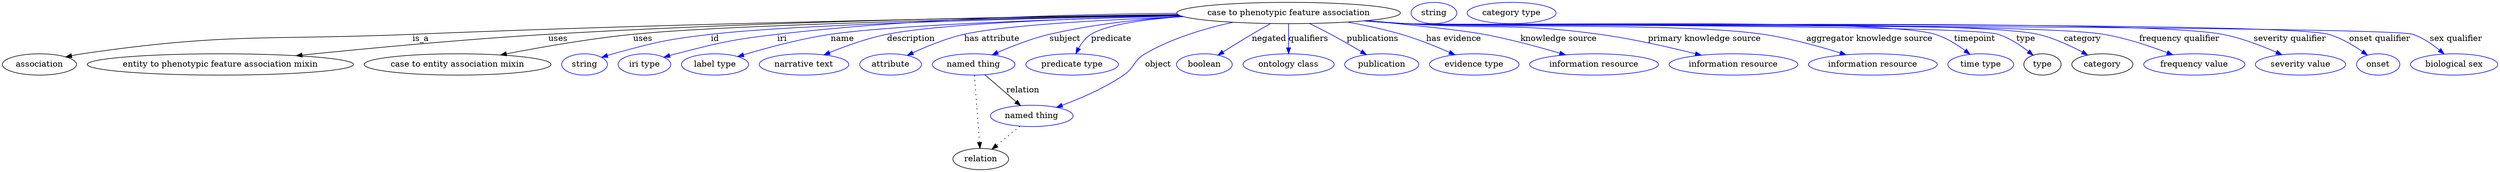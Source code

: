 digraph {
	graph [bb="0,0,4202.8,283"];
	node [label="\N"];
	"case to phenotypic feature association"	[height=0.5,
		label="case to phenotypic feature association",
		pos="2166.4,265",
		width=5.2356];
	association	[height=0.5,
		pos="62.394,178",
		width=1.7332];
	"case to phenotypic feature association" -> association	[label=is_a,
		lp="705.39,221.5",
		pos="e,106.72,190.73 1980.9,261.71 1701.3,257.77 1155.1,248.23 691.39,229 443.62,218.72 379.76,231.96 134.39,196 128.61,195.15 122.62,\
194.07 116.66,192.86"];
	"entity to phenotypic feature association mixin"	[height=0.5,
		pos="367.39,178",
		width=6.2286];
	"case to phenotypic feature association" -> "entity to phenotypic feature association mixin"	[label=uses,
		lp="936.89,221.5",
		pos="e,495.17,192.82 1979.7,262.37 1735.9,259.41 1295.9,251.23 920.39,229 778.64,220.61 616.93,205.32 505.15,193.85"];
	"case to entity association mixin"	[height=0.5,
		pos="767.39,178",
		width=4.3691];
	"case to phenotypic feature association" -> "case to entity association mixin"	[label=uses,
		lp="1079.9,221.5",
		pos="e,839.71,194.04 1982,261.18 1715.5,256.58 1235.9,246.22 1063.4,229 990.72,221.74 908.91,207.45 849.74,195.99"];
	id	[color=blue,
		height=0.5,
		label=string,
		pos="981.39,178",
		width=1.0652];
	"case to phenotypic feature association" -> id	[color=blue,
		label=id,
		lp="1201.4,221.5",
		pos="e,1010.4,190.01 1982.7,260.92 1744.3,256.31 1341.7,246.26 1194.4,229 1120.1,220.29 1101.5,215.87 1029.4,196 1026.3,195.14 1023.1,\
194.18 1019.9,193.17",
		style=solid];
	iri	[color=blue,
		height=0.5,
		label="iri type",
		pos="1082.4,178",
		width=1.2277];
	"case to phenotypic feature association" -> iri	[color=blue,
		label=iri,
		lp="1314.4,221.5",
		pos="e,1115.3,190.23 1977.9,264.44 1803.2,262.92 1536.5,255.73 1306.4,229 1229.5,220.07 1210.4,215.19 1135.4,196 1132,195.14 1128.5,194.18 \
1125.1,193.17",
		style=solid];
	name	[color=blue,
		height=0.5,
		label="label type",
		pos="1201.4,178",
		width=1.5707];
	"case to phenotypic feature association" -> name	[color=blue,
		label=name,
		lp="1416.4,221.5",
		pos="e,1239.8,191.34 1985.1,260.04 1793.9,255.11 1505.6,245.27 1396.4,229 1345.5,221.42 1288.7,206.03 1249.6,194.31",
		style=solid];
	description	[color=blue,
		height=0.5,
		label="narrative text",
		pos="1351.4,178",
		width=2.0943];
	"case to phenotypic feature association" -> description	[color=blue,
		label=description,
		lp="1530.9,221.5",
		pos="e,1384.9,194.19 1983.5,260.55 1816.1,256.29 1581.1,247.25 1490.4,229 1457.3,222.33 1421.4,209.28 1394.4,198.18",
		style=solid];
	"has attribute"	[color=blue,
		height=0.5,
		label=attribute,
		pos="1496.4,178",
		width=1.4443];
	"case to phenotypic feature association" -> "has attribute"	[color=blue,
		label="has attribute",
		lp="1667.4,221.5",
		pos="e,1524.6,193.41 1989.4,258.74 1857.2,253.66 1688.2,244.43 1620.4,229 1590.2,222.14 1557.9,208.86 1533.8,197.72",
		style=solid];
	subject	[color=blue,
		height=0.5,
		label="named thing",
		pos="1636.4,178",
		width=1.9318];
	"case to phenotypic feature association" -> subject	[color=blue,
		label=subject,
		lp="1790.4,221.5",
		pos="e,1667.7,194.13 1987.1,259.34 1916.9,254.68 1836.2,245.78 1764.4,229 1734.2,221.95 1701.8,209.2 1677.1,198.34",
		style=solid];
	predicate	[color=blue,
		height=0.5,
		label="predicate type",
		pos="1802.4,178",
		width=2.1665];
	"case to phenotypic feature association" -> predicate	[color=blue,
		label=predicate,
		lp="1868.4,221.5",
		pos="e,1808.8,196.31 1988.5,258.92 1924.3,254.24 1861,245.45 1834.4,229 1825.4,223.45 1818.5,214.34 1813.4,205.41",
		style=solid];
	object	[color=blue,
		height=0.5,
		label="named thing",
		pos="1734.4,91",
		width=1.9318];
	"case to phenotypic feature association" -> object	[color=blue,
		label=object,
		lp="1947.4,178",
		pos="e,1776,105.47 2073.3,249.28 2026.6,239.11 1970.6,222.49 1925.4,196 1905.9,184.56 1908.1,172.77 1889.4,160 1857.3,138.07 1817,120.64 \
1785.5,108.92",
		style=solid];
	negated	[color=blue,
		height=0.5,
		label=boolean,
		pos="2025.4,178",
		width=1.2999];
	"case to phenotypic feature association" -> negated	[color=blue,
		label=negated,
		lp="2133.4,221.5",
		pos="e,2048.4,193.97 2135.9,247.21 2125.8,241.54 2114.6,235.09 2104.4,229 2088.6,219.55 2071.3,208.65 2056.9,199.45",
		style=solid];
	qualifiers	[color=blue,
		height=0.5,
		label="ontology class",
		pos="2166.4,178",
		width=2.1304];
	"case to phenotypic feature association" -> qualifiers	[color=blue,
		label=qualifiers,
		lp="2199.9,221.5",
		pos="e,2166.4,196.18 2166.4,246.8 2166.4,235.16 2166.4,219.55 2166.4,206.24",
		style=solid];
	publications	[color=blue,
		height=0.5,
		label=publication,
		pos="2323.4,178",
		width=1.7332];
	"case to phenotypic feature association" -> publications	[color=blue,
		label=publications,
		lp="2308.4,221.5",
		pos="e,2297.7,194.57 2201.7,247.2 2213.1,241.58 2225.9,235.17 2237.4,229 2254.6,219.79 2273.3,208.98 2288.9,199.78",
		style=solid];
	"has evidence"	[color=blue,
		height=0.5,
		label="evidence type",
		pos="2479.4,178",
		width=2.0943];
	"case to phenotypic feature association" -> "has evidence"	[color=blue,
		label="has evidence",
		lp="2444.9,221.5",
		pos="e,2446.9,194.34 2265.9,249.61 2295.3,244.3 2327.4,237.46 2356.4,229 2384.1,220.91 2414.1,208.77 2437.6,198.47",
		style=solid];
	"knowledge source"	[color=blue,
		height=0.5,
		label="information resource",
		pos="2681.4,178",
		width=3.015];
	"case to phenotypic feature association" -> "knowledge source"	[color=blue,
		label="knowledge source",
		lp="2621.9,221.5",
		pos="e,2633.3,194.15 2298.2,252.09 2372.8,244.93 2458.3,235.91 2495.4,229 2538.8,220.91 2586.9,207.85 2623.4,197.12",
		style=solid];
	"primary knowledge source"	[color=blue,
		height=0.5,
		label="information resource",
		pos="2916.4,178",
		width=3.015];
	"case to phenotypic feature association" -> "primary knowledge source"	[color=blue,
		label="primary knowledge source",
		lp="2867.4,221.5",
		pos="e,2862,193.63 2298.2,252.12 2320.3,250.29 2343,248.51 2364.4,247 2509.1,236.79 2546.6,248.74 2690.4,229 2745.5,221.43 2807.2,207.41 \
2852.1,196.14",
		style=solid];
	"aggregator knowledge source"	[color=blue,
		height=0.5,
		label="information resource",
		pos="3151.4,178",
		width=3.015];
	"case to phenotypic feature association" -> "aggregator knowledge source"	[color=blue,
		label="aggregator knowledge source",
		lp="3145.9,221.5",
		pos="e,3106,194.46 2295.5,251.87 2318.4,250.01 2342.1,248.29 2364.4,247 2498,239.27 2834,248.59 2966.4,229 3010.8,222.43 3059.7,208.91 \
3096.1,197.59",
		style=solid];
	timepoint	[color=blue,
		height=0.5,
		label="time type",
		pos="3333.4,178",
		width=1.5346];
	"case to phenotypic feature association" -> timepoint	[color=blue,
		label=timepoint,
		lp="3323.4,221.5",
		pos="e,3315,195.22 2294.4,251.78 2317.7,249.9 2341.7,248.2 2364.4,247 2463.4,241.76 3161.6,258.11 3256.4,229 3274.7,223.38 3292.8,212.03 \
3306.8,201.56",
		style=solid];
	type	[height=0.5,
		pos="3437.4,178",
		width=0.86659];
	"case to phenotypic feature association" -> type	[color=blue,
		label=type,
		lp="3409.4,221.5",
		pos="e,3421.6,193.54 2294.1,251.76 2317.5,249.88 2341.7,248.18 2364.4,247 2419.8,244.13 3309.5,245.55 3362.4,229 3381.2,223.12 3399.6,\
210.94 3413.5,200.07",
		style=solid];
	category	[height=0.5,
		pos="3538.4,178",
		width=1.4263];
	"case to phenotypic feature association" -> category	[color=blue,
		label=category,
		lp="3504.9,221.5",
		pos="e,3513.5,194.06 2294.1,251.74 2317.5,249.86 2341.7,248.17 2364.4,247 2482.6,240.93 3314,255.23 3429.4,229 3455.9,222.97 3483.8,210.07 \
3504.7,198.88",
		style=solid];
	"frequency qualifier"	[color=blue,
		height=0.5,
		label="frequency value",
		pos="3692.4,178",
		width=2.3651];
	"case to phenotypic feature association" -> "frequency qualifier"	[color=blue,
		label="frequency qualifier",
		lp="3668.4,221.5",
		pos="e,3656.3,194.31 2293.9,251.73 2317.3,249.85 2341.6,248.15 2364.4,247 2494.9,240.41 3411.5,250.66 3540.4,229 3577.1,222.83 3617,209.45 \
3646.7,198.07",
		style=solid];
	"severity qualifier"	[color=blue,
		height=0.5,
		label="severity value",
		pos="3871.4,178",
		width=2.1123];
	"case to phenotypic feature association" -> "severity qualifier"	[color=blue,
		label="severity qualifier",
		lp="3853.4,221.5",
		pos="e,3840.3,194.46 2293.6,251.71 2317.1,249.82 2341.5,248.13 2364.4,247 2517.1,239.46 3590.2,257.7 3740.4,229 3771.9,222.98 3805.6,\
209.93 3831,198.67",
		style=solid];
	"onset qualifier"	[color=blue,
		height=0.5,
		label=onset,
		pos="4001.4,178",
		width=1.011];
	"case to phenotypic feature association" -> "onset qualifier"	[color=blue,
		label="onset qualifier",
		lp="4003.9,221.5",
		pos="e,3983.3,193.83 2293.6,251.68 2317.1,249.8 2341.5,248.11 2364.4,247 2450.6,242.8 3835.3,252.6 3918.4,229 3939,223.14 3959.7,210.73 \
3975.2,199.74",
		style=solid];
	"sex qualifier"	[color=blue,
		height=0.5,
		label="biological sex",
		pos="4129.4,178",
		width=2.0401];
	"case to phenotypic feature association" -> "sex qualifier"	[color=blue,
		label="sex qualifier",
		lp="4132.4,221.5",
		pos="e,4112.4,195.75 2293.3,251.68 2316.9,249.79 2341.4,248.11 2364.4,247 2411.4,244.73 4014.6,243.61 4059.4,229 4076,223.57 4092.1,212.61 \
4104.7,202.34",
		style=solid];
	subject -> object	[label=relation,
		lp="1719.4,134.5",
		pos="e,1715.6,108.34 1655.3,160.61 1670.2,147.68 1691.2,129.47 1707.8,115.07"];
	relation	[height=0.5,
		pos="1648.4,18",
		width=1.2999];
	subject -> relation	[pos="e,1647.1,36.188 1637.7,159.79 1639.8,132.48 1643.8,78.994 1646.3,46.38",
		style=dotted];
	object -> relation	[pos="e,1667.3,34.647 1714.4,73.533 1702.8,63.922 1688,51.669 1675.3,41.213",
		style=dotted];
	association_type	[color=blue,
		height=0.5,
		label=string,
		pos="2411.4,265",
		width=1.0652];
	association_category	[color=blue,
		height=0.5,
		label="category type",
		pos="2542.4,265",
		width=2.0762];
}
